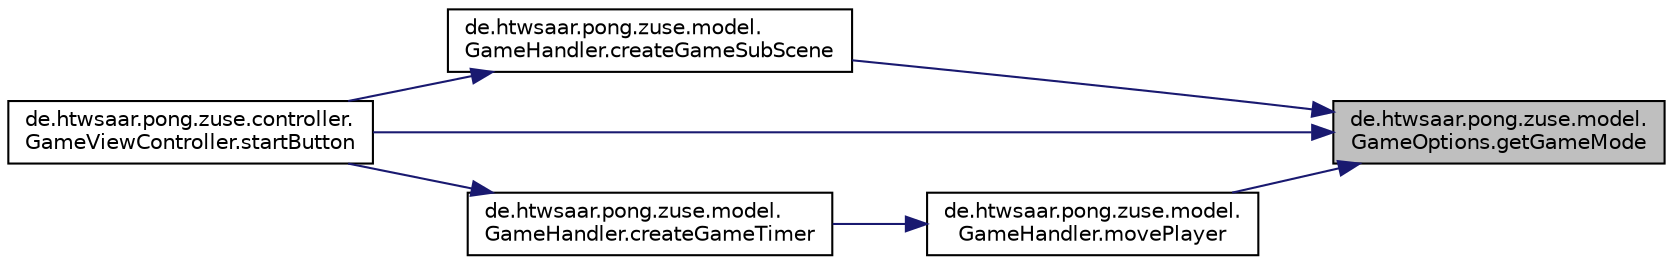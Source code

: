 digraph "de.htwsaar.pong.zuse.model.GameOptions.getGameMode"
{
 // LATEX_PDF_SIZE
  edge [fontname="Helvetica",fontsize="10",labelfontname="Helvetica",labelfontsize="10"];
  node [fontname="Helvetica",fontsize="10",shape=record];
  rankdir="RL";
  Node1 [label="de.htwsaar.pong.zuse.model.\lGameOptions.getGameMode",height=0.2,width=0.4,color="black", fillcolor="grey75", style="filled", fontcolor="black",tooltip="Getter für Attribut gameMode."];
  Node1 -> Node2 [dir="back",color="midnightblue",fontsize="10",style="solid"];
  Node2 [label="de.htwsaar.pong.zuse.model.\lGameHandler.createGameSubScene",height=0.2,width=0.4,color="black", fillcolor="white", style="filled",URL="$classde_1_1htwsaar_1_1pong_1_1zuse_1_1model_1_1_game_handler.html#acda2a4b7d50b7b7b0986deef6ecdab38",tooltip="Methode createGameSubScene."];
  Node2 -> Node3 [dir="back",color="midnightblue",fontsize="10",style="solid"];
  Node3 [label="de.htwsaar.pong.zuse.controller.\lGameViewController.startButton",height=0.2,width=0.4,color="black", fillcolor="white", style="filled",URL="$classde_1_1htwsaar_1_1pong_1_1zuse_1_1controller_1_1_game_view_controller.html#a3ee1540dfea4c5d7ba3540f5f5061643",tooltip="StartButton des Spiels Erschaffen des GameHandlers beim Klick auf Start mit entsprechendem Modus (Sin..."];
  Node1 -> Node4 [dir="back",color="midnightblue",fontsize="10",style="solid"];
  Node4 [label="de.htwsaar.pong.zuse.model.\lGameHandler.movePlayer",height=0.2,width=0.4,color="black", fillcolor="white", style="filled",URL="$classde_1_1htwsaar_1_1pong_1_1zuse_1_1model_1_1_game_handler.html#ab3da5f51a84dfdd174385e1a920a1170",tooltip="Methode movePlayer."];
  Node4 -> Node5 [dir="back",color="midnightblue",fontsize="10",style="solid"];
  Node5 [label="de.htwsaar.pong.zuse.model.\lGameHandler.createGameTimer",height=0.2,width=0.4,color="black", fillcolor="white", style="filled",URL="$classde_1_1htwsaar_1_1pong_1_1zuse_1_1model_1_1_game_handler.html#af1b115df629c6f37170ae02092d6e655",tooltip="Methode createGameTimer."];
  Node5 -> Node3 [dir="back",color="midnightblue",fontsize="10",style="solid"];
  Node1 -> Node3 [dir="back",color="midnightblue",fontsize="10",style="solid"];
}
